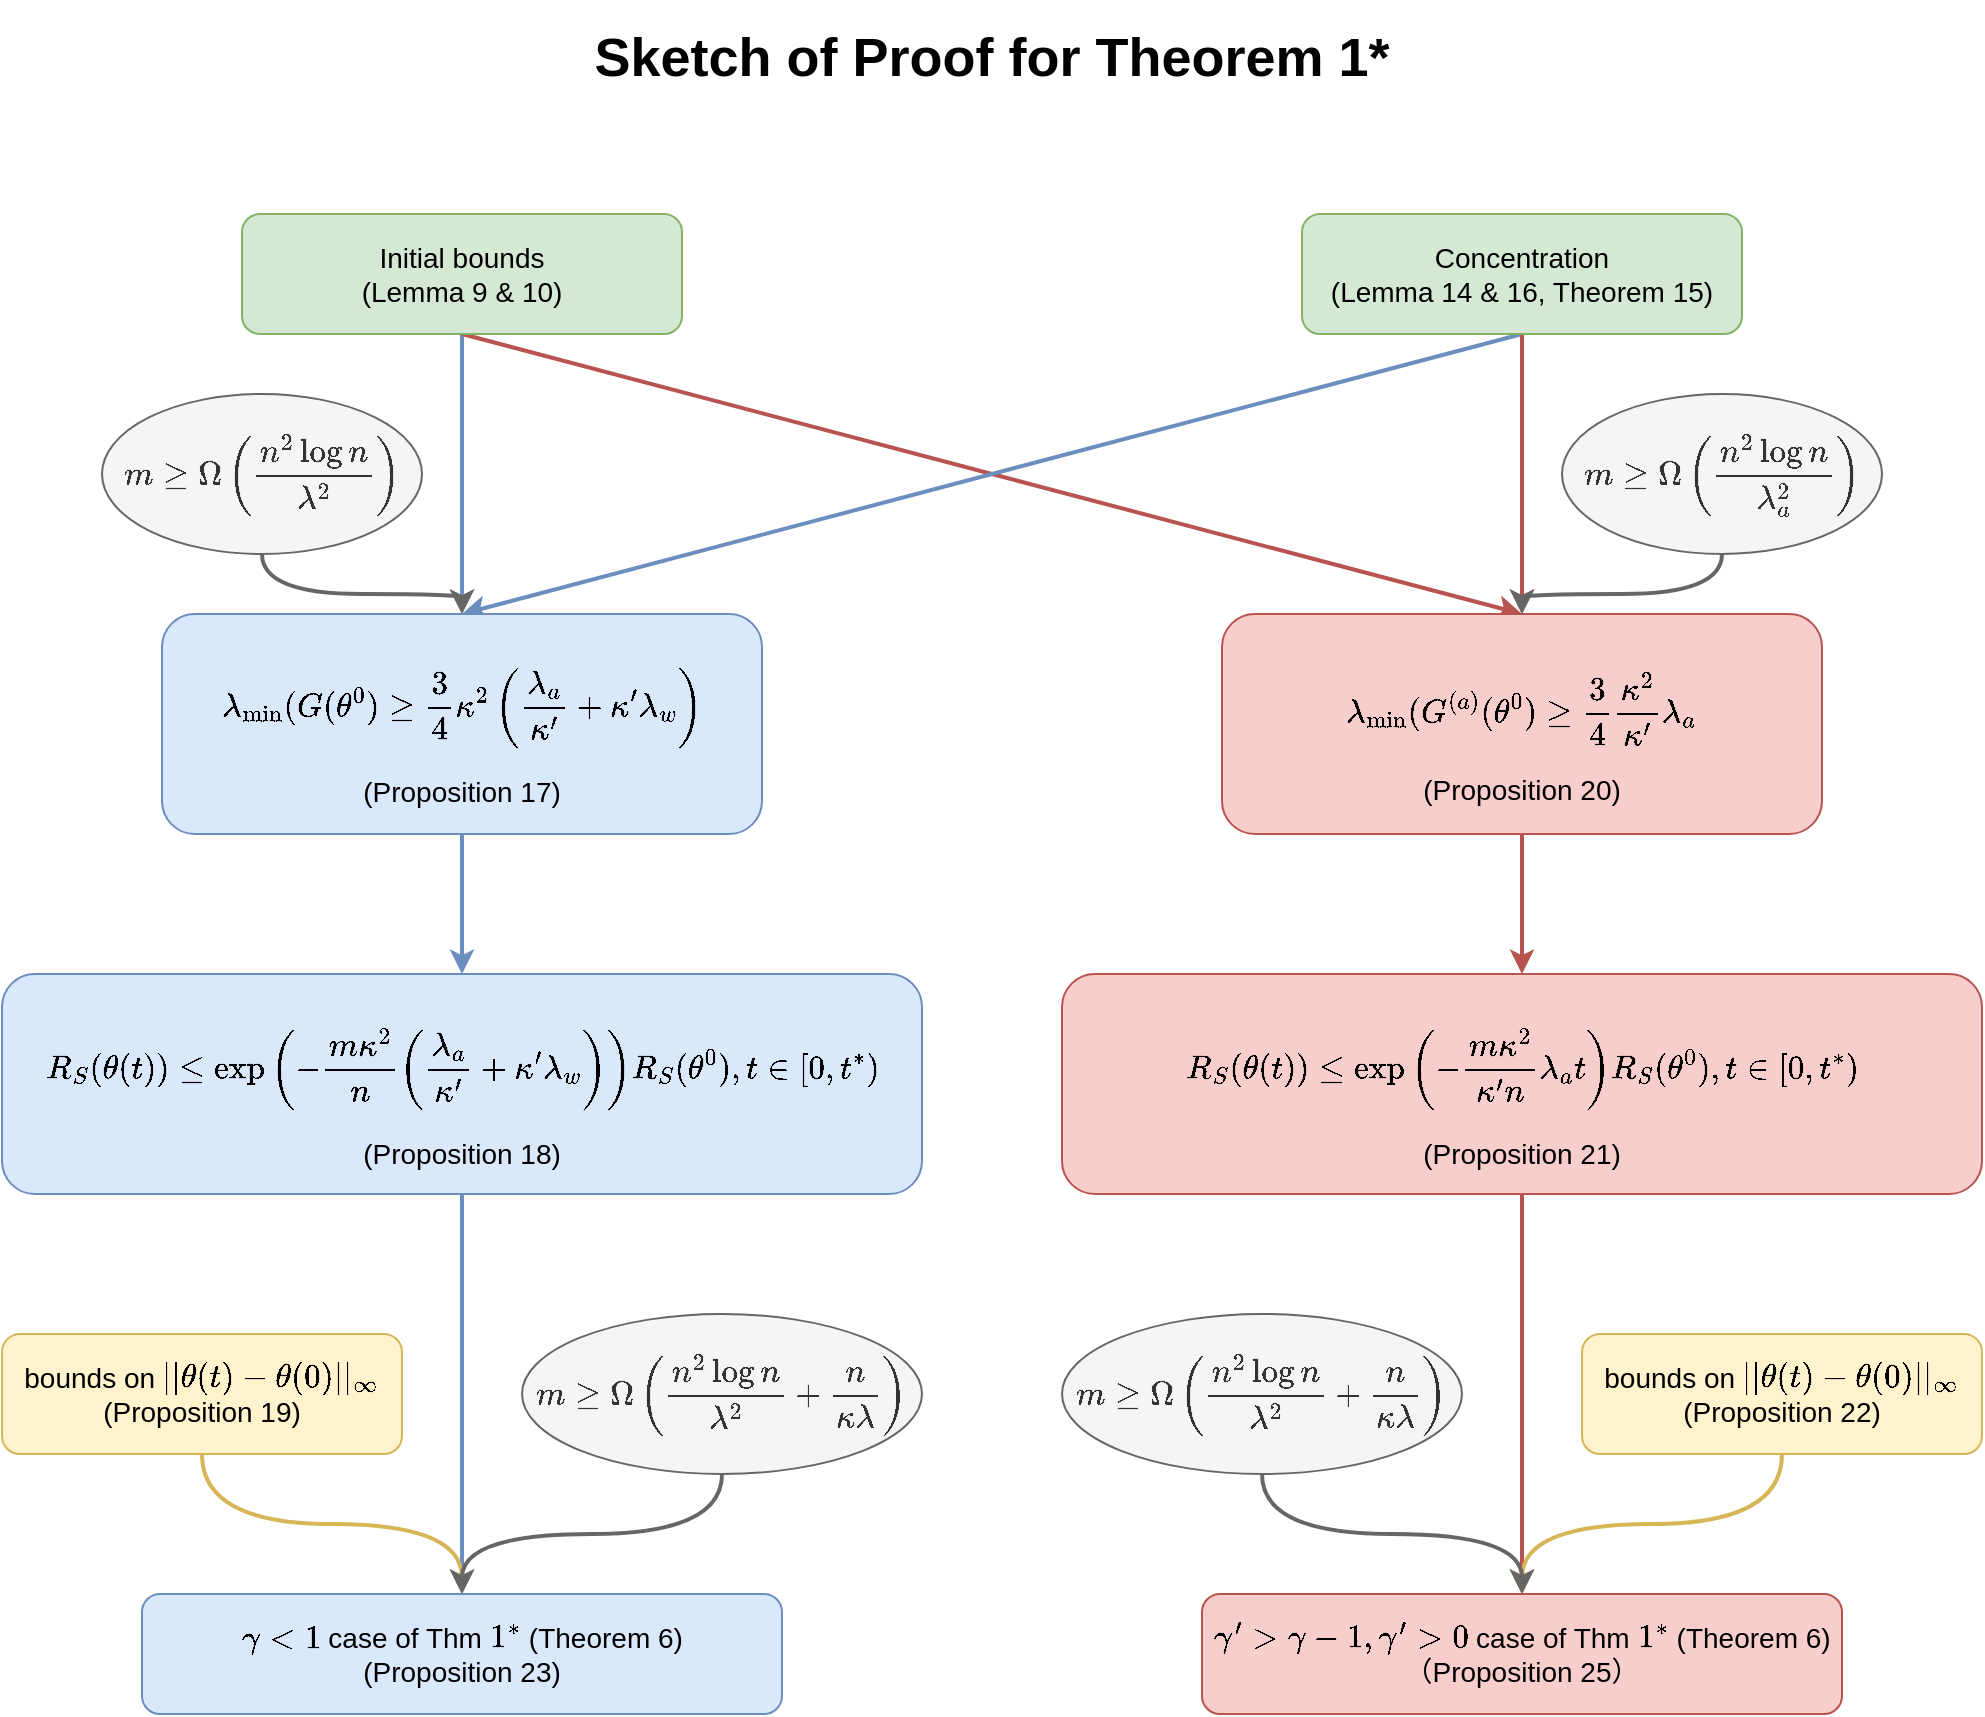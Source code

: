 <mxfile version="13.7.8" type="github" pages="2">
  <diagram id="C5RBs43oDa-KdzZeNtuy" name="Page-1">
    <mxGraphModel dx="1042" dy="699" grid="1" gridSize="10" guides="1" tooltips="1" connect="1" arrows="1" fold="1" page="1" pageScale="1" pageWidth="1169" pageHeight="1654" math="1" shadow="0">
      <root>
        <mxCell id="WIyWlLk6GJQsqaUBKTNV-0" />
        <mxCell id="WIyWlLk6GJQsqaUBKTNV-1" parent="WIyWlLk6GJQsqaUBKTNV-0" />
        <mxCell id="Ev1wTJMXK1I8TJt93S75-26" value="&lt;b&gt;&lt;font&gt;&lt;span style=&quot;font-size: 27px&quot;&gt;Sketch of Proof for&amp;nbsp;Theorem 1*&lt;/span&gt;&lt;/font&gt;&lt;/b&gt;" style="text;html=1;strokeColor=none;fillColor=none;align=center;verticalAlign=middle;whiteSpace=wrap;rounded=0;" parent="WIyWlLk6GJQsqaUBKTNV-1" vertex="1">
          <mxGeometry x="381" y="380" width="408" height="57" as="geometry" />
        </mxCell>
        <mxCell id="Ev1wTJMXK1I8TJt93S75-33" style="rounded=0;orthogonalLoop=1;jettySize=auto;html=1;exitX=0.5;exitY=1;exitDx=0;exitDy=0;entryX=0.5;entryY=0;entryDx=0;entryDy=0;strokeWidth=2;fillColor=#dae8fc;strokeColor=#6c8ebf;" parent="WIyWlLk6GJQsqaUBKTNV-1" source="Ev1wTJMXK1I8TJt93S75-27" target="Ev1wTJMXK1I8TJt93S75-30" edge="1">
          <mxGeometry relative="1" as="geometry" />
        </mxCell>
        <mxCell id="Ev1wTJMXK1I8TJt93S75-34" style="rounded=0;orthogonalLoop=1;jettySize=auto;html=1;exitX=0.5;exitY=1;exitDx=0;exitDy=0;entryX=0.5;entryY=0;entryDx=0;entryDy=0;strokeWidth=2;fillColor=#f8cecc;strokeColor=#b85450;" parent="WIyWlLk6GJQsqaUBKTNV-1" source="Ev1wTJMXK1I8TJt93S75-27" target="Ev1wTJMXK1I8TJt93S75-31" edge="1">
          <mxGeometry relative="1" as="geometry" />
        </mxCell>
        <mxCell id="Ev1wTJMXK1I8TJt93S75-27" value="&lt;font style=&quot;font-size: 14px&quot;&gt;Initial bounds&lt;br&gt;(Lemma 9 &amp;amp; 10)&lt;br&gt;&lt;/font&gt;" style="rounded=1;whiteSpace=wrap;html=1;fillColor=#d5e8d4;strokeColor=#82b366;" parent="WIyWlLk6GJQsqaUBKTNV-1" vertex="1">
          <mxGeometry x="210" y="487" width="220" height="60" as="geometry" />
        </mxCell>
        <mxCell id="Ev1wTJMXK1I8TJt93S75-35" style="edgeStyle=none;rounded=0;orthogonalLoop=1;jettySize=auto;html=1;exitX=0.5;exitY=1;exitDx=0;exitDy=0;entryX=0.5;entryY=0;entryDx=0;entryDy=0;strokeWidth=2;fillColor=#dae8fc;strokeColor=#6c8ebf;" parent="WIyWlLk6GJQsqaUBKTNV-1" source="Ev1wTJMXK1I8TJt93S75-28" target="Ev1wTJMXK1I8TJt93S75-30" edge="1">
          <mxGeometry relative="1" as="geometry" />
        </mxCell>
        <mxCell id="Ev1wTJMXK1I8TJt93S75-36" style="edgeStyle=none;rounded=0;orthogonalLoop=1;jettySize=auto;html=1;exitX=0.5;exitY=1;exitDx=0;exitDy=0;entryX=0.5;entryY=0;entryDx=0;entryDy=0;fillColor=#f8cecc;strokeColor=#b85450;strokeWidth=2;" parent="WIyWlLk6GJQsqaUBKTNV-1" source="Ev1wTJMXK1I8TJt93S75-28" target="Ev1wTJMXK1I8TJt93S75-31" edge="1">
          <mxGeometry relative="1" as="geometry" />
        </mxCell>
        <mxCell id="Ev1wTJMXK1I8TJt93S75-28" value="&lt;span style=&quot;font-size: 14px&quot;&gt;Concentration&lt;br&gt;(Lemma 14 &amp;amp; 16, Theorem 15)&lt;br&gt;&lt;/span&gt;" style="rounded=1;whiteSpace=wrap;html=1;fillColor=#d5e8d4;strokeColor=#82b366;" parent="WIyWlLk6GJQsqaUBKTNV-1" vertex="1">
          <mxGeometry x="740" y="487" width="220" height="60" as="geometry" />
        </mxCell>
        <mxCell id="Ev1wTJMXK1I8TJt93S75-43" style="edgeStyle=none;rounded=0;orthogonalLoop=1;jettySize=auto;html=1;exitX=0.5;exitY=1;exitDx=0;exitDy=0;entryX=0.5;entryY=0;entryDx=0;entryDy=0;strokeWidth=2;fillColor=#dae8fc;strokeColor=#6c8ebf;" parent="WIyWlLk6GJQsqaUBKTNV-1" source="Ev1wTJMXK1I8TJt93S75-30" target="Ev1wTJMXK1I8TJt93S75-37" edge="1">
          <mxGeometry relative="1" as="geometry" />
        </mxCell>
        <mxCell id="Ev1wTJMXK1I8TJt93S75-30" value="&lt;font style=&quot;font-size: 14px&quot;&gt;$$\lambda_{\text{min}}(G(\theta^0)\geq\frac{3}{4}\kappa^2\left(\frac{\lambda_a&lt;br&gt;}{\kappa&#39;}+\kappa&#39;\lambda_w\right)$$ (Proposition 17)&lt;br&gt;&lt;/font&gt;" style="rounded=1;whiteSpace=wrap;html=1;fillColor=#dae8fc;strokeColor=#6c8ebf;" parent="WIyWlLk6GJQsqaUBKTNV-1" vertex="1">
          <mxGeometry x="170" y="687" width="300" height="110" as="geometry" />
        </mxCell>
        <mxCell id="Ev1wTJMXK1I8TJt93S75-44" style="edgeStyle=none;rounded=0;orthogonalLoop=1;jettySize=auto;html=1;exitX=0.5;exitY=1;exitDx=0;exitDy=0;entryX=0.5;entryY=0;entryDx=0;entryDy=0;fillColor=#f8cecc;strokeColor=#b85450;strokeWidth=2;" parent="WIyWlLk6GJQsqaUBKTNV-1" source="Ev1wTJMXK1I8TJt93S75-31" target="Ev1wTJMXK1I8TJt93S75-38" edge="1">
          <mxGeometry relative="1" as="geometry" />
        </mxCell>
        <mxCell id="Ev1wTJMXK1I8TJt93S75-31" value="&lt;font style=&quot;font-size: 14px&quot;&gt;$$\lambda_{\text{min}}(G^{(a)}(\theta^0)\geq\frac{3}{4}\frac{\kappa^2}{\kappa&#39;}\lambda_a$$ (Proposition 20)&lt;br&gt;&lt;/font&gt;" style="rounded=1;whiteSpace=wrap;html=1;fillColor=#f8cecc;strokeColor=#b85450;" parent="WIyWlLk6GJQsqaUBKTNV-1" vertex="1">
          <mxGeometry x="700" y="687" width="300" height="110" as="geometry" />
        </mxCell>
        <mxCell id="Ev1wTJMXK1I8TJt93S75-45" style="edgeStyle=none;rounded=0;orthogonalLoop=1;jettySize=auto;html=1;exitX=0.5;exitY=1;exitDx=0;exitDy=0;strokeWidth=2;fillColor=#dae8fc;strokeColor=#6c8ebf;" parent="WIyWlLk6GJQsqaUBKTNV-1" source="Ev1wTJMXK1I8TJt93S75-37" target="Ev1wTJMXK1I8TJt93S75-41" edge="1">
          <mxGeometry relative="1" as="geometry" />
        </mxCell>
        <mxCell id="Ev1wTJMXK1I8TJt93S75-37" value="&lt;font style=&quot;font-size: 14px&quot;&gt;$$R_S(\theta(t))\leq\exp\left(-\frac{m\kappa^2}{n}\left(\frac{\lambda_a}{\kappa&#39;}+\kappa&#39;\lambda_w\right)\right)R_S(\theta^0), t\in[0,t^*)$$ (Proposition 18)&lt;br&gt;&lt;/font&gt;" style="rounded=1;whiteSpace=wrap;html=1;fillColor=#dae8fc;strokeColor=#6c8ebf;" parent="WIyWlLk6GJQsqaUBKTNV-1" vertex="1">
          <mxGeometry x="90" y="867" width="460" height="110" as="geometry" />
        </mxCell>
        <mxCell id="Ev1wTJMXK1I8TJt93S75-46" style="edgeStyle=none;rounded=0;orthogonalLoop=1;jettySize=auto;html=1;exitX=0.5;exitY=1;exitDx=0;exitDy=0;entryX=0.5;entryY=0;entryDx=0;entryDy=0;strokeWidth=2;fillColor=#f8cecc;strokeColor=#b85450;" parent="WIyWlLk6GJQsqaUBKTNV-1" source="Ev1wTJMXK1I8TJt93S75-38" target="Ev1wTJMXK1I8TJt93S75-42" edge="1">
          <mxGeometry relative="1" as="geometry" />
        </mxCell>
        <mxCell id="Ev1wTJMXK1I8TJt93S75-38" value="&lt;font style=&quot;font-size: 14px&quot;&gt;$$R_S(\theta(t))\leq\exp\left(-\frac{m\kappa^2}{\kappa&#39;n}\lambda_a t\right)R_S(\theta^0), t\in[0,t^*)$$ (Proposition 21)&lt;br&gt;&lt;/font&gt;" style="rounded=1;whiteSpace=wrap;html=1;fillColor=#f8cecc;strokeColor=#b85450;" parent="WIyWlLk6GJQsqaUBKTNV-1" vertex="1">
          <mxGeometry x="620" y="867" width="460" height="110" as="geometry" />
        </mxCell>
        <mxCell id="sjNzuwPjjV0Ks_rc3ZS_-5" style="rounded=0;orthogonalLoop=1;jettySize=auto;html=1;exitX=0.5;exitY=1;exitDx=0;exitDy=0;entryX=0.5;entryY=0;entryDx=0;entryDy=0;strokeWidth=2;fillColor=#fff2cc;strokeColor=#d6b656;edgeStyle=orthogonalEdgeStyle;curved=1;" parent="WIyWlLk6GJQsqaUBKTNV-1" source="Ev1wTJMXK1I8TJt93S75-39" target="Ev1wTJMXK1I8TJt93S75-41" edge="1">
          <mxGeometry relative="1" as="geometry" />
        </mxCell>
        <mxCell id="Ev1wTJMXK1I8TJt93S75-39" value="&lt;font style=&quot;font-size: 14px&quot;&gt;bounds on \(||\theta(t)-\theta(0)||_{\infty}\) (Proposition 19)&lt;br&gt;&lt;/font&gt;" style="rounded=1;whiteSpace=wrap;html=1;fillColor=#fff2cc;strokeColor=#d6b656;" parent="WIyWlLk6GJQsqaUBKTNV-1" vertex="1">
          <mxGeometry x="90" y="1047" width="200" height="60" as="geometry" />
        </mxCell>
        <mxCell id="sjNzuwPjjV0Ks_rc3ZS_-6" style="edgeStyle=orthogonalEdgeStyle;rounded=0;orthogonalLoop=1;jettySize=auto;html=1;exitX=0.5;exitY=1;exitDx=0;exitDy=0;entryX=0.5;entryY=0;entryDx=0;entryDy=0;fillColor=#fff2cc;strokeColor=#d6b656;strokeWidth=2;curved=1;" parent="WIyWlLk6GJQsqaUBKTNV-1" source="Ev1wTJMXK1I8TJt93S75-40" target="Ev1wTJMXK1I8TJt93S75-42" edge="1">
          <mxGeometry relative="1" as="geometry" />
        </mxCell>
        <mxCell id="Ev1wTJMXK1I8TJt93S75-40" value="&lt;font style=&quot;font-size: 14px&quot;&gt;bounds on \(||\theta(t)-\theta(0)||_{\infty}\) (Proposition 22)&lt;br&gt;&lt;/font&gt;" style="rounded=1;whiteSpace=wrap;html=1;fillColor=#fff2cc;strokeColor=#d6b656;" parent="WIyWlLk6GJQsqaUBKTNV-1" vertex="1">
          <mxGeometry x="880" y="1047" width="200" height="60" as="geometry" />
        </mxCell>
        <mxCell id="Ev1wTJMXK1I8TJt93S75-41" value="&lt;font style=&quot;font-size: 14px&quot;&gt;\(\gamma&amp;lt;1\) case of Thm \(1^*\) (Theorem 6)&lt;br&gt;(Proposition 23)&lt;br&gt;&lt;/font&gt;" style="rounded=1;whiteSpace=wrap;html=1;fillColor=#dae8fc;strokeColor=#6c8ebf;" parent="WIyWlLk6GJQsqaUBKTNV-1" vertex="1">
          <mxGeometry x="160" y="1177" width="320" height="60" as="geometry" />
        </mxCell>
        <mxCell id="Ev1wTJMXK1I8TJt93S75-42" value="&lt;font style=&quot;font-size: 14px&quot;&gt;\(\gamma&#39;&amp;gt;\gamma-1,\gamma&#39;&amp;gt;0\) case of Thm \(1^*\) (Theorem 6)&lt;br&gt;（Proposition 25）&lt;br&gt;&lt;/font&gt;" style="rounded=1;whiteSpace=wrap;html=1;fillColor=#f8cecc;strokeColor=#b85450;" parent="WIyWlLk6GJQsqaUBKTNV-1" vertex="1">
          <mxGeometry x="690" y="1177" width="320" height="60" as="geometry" />
        </mxCell>
        <mxCell id="sjNzuwPjjV0Ks_rc3ZS_-9" style="edgeStyle=orthogonalEdgeStyle;rounded=0;orthogonalLoop=1;jettySize=auto;html=1;exitX=0.5;exitY=1;exitDx=0;exitDy=0;entryX=0.5;entryY=0;entryDx=0;entryDy=0;strokeWidth=2;fillColor=#f5f5f5;strokeColor=#666666;curved=1;" parent="WIyWlLk6GJQsqaUBKTNV-1" source="sjNzuwPjjV0Ks_rc3ZS_-0" target="Ev1wTJMXK1I8TJt93S75-30" edge="1">
          <mxGeometry relative="1" as="geometry" />
        </mxCell>
        <mxCell id="sjNzuwPjjV0Ks_rc3ZS_-0" value="&lt;font style=&quot;font-size: 14px&quot;&gt;$$m\geq \Omega\left(\frac{n^2\log n}{\lambda^2}\right)$$&lt;/font&gt;" style="ellipse;whiteSpace=wrap;html=1;fillColor=#f5f5f5;strokeColor=#666666;fontColor=#333333;" parent="WIyWlLk6GJQsqaUBKTNV-1" vertex="1">
          <mxGeometry x="140" y="577" width="160" height="80" as="geometry" />
        </mxCell>
        <mxCell id="sjNzuwPjjV0Ks_rc3ZS_-10" style="edgeStyle=orthogonalEdgeStyle;curved=1;rounded=0;orthogonalLoop=1;jettySize=auto;html=1;exitX=0.5;exitY=1;exitDx=0;exitDy=0;entryX=0.5;entryY=0;entryDx=0;entryDy=0;strokeWidth=2;fillColor=#f5f5f5;strokeColor=#666666;" parent="WIyWlLk6GJQsqaUBKTNV-1" source="sjNzuwPjjV0Ks_rc3ZS_-1" target="Ev1wTJMXK1I8TJt93S75-31" edge="1">
          <mxGeometry relative="1" as="geometry" />
        </mxCell>
        <mxCell id="sjNzuwPjjV0Ks_rc3ZS_-1" value="&lt;font style=&quot;font-size: 14px&quot;&gt;$$m\geq \Omega\left(\frac{n^2\log n}{\lambda_a^2}\right)$$&lt;/font&gt;" style="ellipse;whiteSpace=wrap;html=1;fillColor=#f5f5f5;strokeColor=#666666;fontColor=#333333;" parent="WIyWlLk6GJQsqaUBKTNV-1" vertex="1">
          <mxGeometry x="870" y="577" width="160" height="80" as="geometry" />
        </mxCell>
        <mxCell id="sjNzuwPjjV0Ks_rc3ZS_-8" style="edgeStyle=orthogonalEdgeStyle;rounded=0;orthogonalLoop=1;jettySize=auto;html=1;exitX=0.5;exitY=1;exitDx=0;exitDy=0;entryX=0.5;entryY=0;entryDx=0;entryDy=0;strokeWidth=2;curved=1;fillColor=#f5f5f5;strokeColor=#666666;" parent="WIyWlLk6GJQsqaUBKTNV-1" source="sjNzuwPjjV0Ks_rc3ZS_-2" target="Ev1wTJMXK1I8TJt93S75-41" edge="1">
          <mxGeometry relative="1" as="geometry" />
        </mxCell>
        <mxCell id="sjNzuwPjjV0Ks_rc3ZS_-2" value="&lt;font style=&quot;font-size: 14px&quot;&gt;$$m\geq \Omega\left(\frac{n^2\log n}{\lambda^2}+\frac{n}{\kappa\lambda}\right)$$&lt;/font&gt;" style="ellipse;whiteSpace=wrap;html=1;fillColor=#f5f5f5;strokeColor=#666666;fontColor=#333333;" parent="WIyWlLk6GJQsqaUBKTNV-1" vertex="1">
          <mxGeometry x="350" y="1037" width="200" height="80" as="geometry" />
        </mxCell>
        <mxCell id="sjNzuwPjjV0Ks_rc3ZS_-11" style="edgeStyle=orthogonalEdgeStyle;curved=1;rounded=0;orthogonalLoop=1;jettySize=auto;html=1;exitX=0.5;exitY=1;exitDx=0;exitDy=0;entryX=0.5;entryY=0;entryDx=0;entryDy=0;strokeWidth=2;fillColor=#f5f5f5;strokeColor=#666666;" parent="WIyWlLk6GJQsqaUBKTNV-1" source="sjNzuwPjjV0Ks_rc3ZS_-4" target="Ev1wTJMXK1I8TJt93S75-42" edge="1">
          <mxGeometry relative="1" as="geometry" />
        </mxCell>
        <mxCell id="sjNzuwPjjV0Ks_rc3ZS_-4" value="&lt;font style=&quot;font-size: 14px&quot;&gt;$$m\geq \Omega\left(\frac{n^2\log n}{\lambda^2}+\frac{n}{\kappa\lambda}\right)$$&lt;/font&gt;" style="ellipse;whiteSpace=wrap;html=1;fillColor=#f5f5f5;strokeColor=#666666;fontColor=#333333;" parent="WIyWlLk6GJQsqaUBKTNV-1" vertex="1">
          <mxGeometry x="620" y="1037" width="200" height="80" as="geometry" />
        </mxCell>
      </root>
    </mxGraphModel>
  </diagram>
  <diagram id="3tI0Nz8krrBW1EzT80GF" name="Page-2">
    <mxGraphModel dx="1042" dy="699" grid="1" gridSize="10" guides="1" tooltips="1" connect="1" arrows="1" fold="1" page="1" pageScale="1" pageWidth="850" pageHeight="1100" math="1" shadow="0">
      <root>
        <mxCell id="nkIKpvpyr3Hjskyua7sh-0" />
        <mxCell id="nkIKpvpyr3Hjskyua7sh-1" parent="nkIKpvpyr3Hjskyua7sh-0" />
        <mxCell id="-6uuCYfzElC6lJg0_LDN-2" style="rounded=0;orthogonalLoop=1;jettySize=auto;html=1;exitX=0.5;exitY=1;exitDx=0;exitDy=0;entryX=0.5;entryY=0;entryDx=0;entryDy=0;strokeWidth=2;fillColor=#f5f5f5;strokeColor=#666666;" parent="nkIKpvpyr3Hjskyua7sh-1" source="-6uuCYfzElC6lJg0_LDN-0" target="-6uuCYfzElC6lJg0_LDN-1" edge="1">
          <mxGeometry relative="1" as="geometry" />
        </mxCell>
        <mxCell id="-6uuCYfzElC6lJg0_LDN-0" value="&lt;font style=&quot;font-size: 14px&quot;&gt;$$|a_k(t)|\leq\frac{1}{\kappa&#39;}||w_k(t)||_2+|a_k^0|$$&amp;nbsp;&lt;br&gt;(Proposition 27)&lt;br&gt;&lt;/font&gt;" style="rounded=1;whiteSpace=wrap;html=1;fillColor=#e1d5e7;strokeColor=#9673a6;" parent="nkIKpvpyr3Hjskyua7sh-1" vertex="1">
          <mxGeometry x="174" y="335" width="375" height="120" as="geometry" />
        </mxCell>
        <mxCell id="-6uuCYfzElC6lJg0_LDN-1" value="&lt;font style=&quot;font-size: 14px&quot;&gt;Theorem 2* (Theorem 8)&lt;br&gt;&lt;/font&gt;" style="rounded=1;whiteSpace=wrap;html=1;fillColor=#e1d5e7;strokeColor=#9673a6;" parent="nkIKpvpyr3Hjskyua7sh-1" vertex="1">
          <mxGeometry x="213" y="665" width="293" height="100" as="geometry" />
        </mxCell>
        <mxCell id="-6uuCYfzElC6lJg0_LDN-4" style="edgeStyle=orthogonalEdgeStyle;curved=1;rounded=0;orthogonalLoop=1;jettySize=auto;html=1;exitX=0.5;exitY=1;exitDx=0;exitDy=0;entryX=0.5;entryY=0;entryDx=0;entryDy=0;strokeWidth=2;fillColor=#f5f5f5;strokeColor=#666666;" parent="nkIKpvpyr3Hjskyua7sh-1" source="-6uuCYfzElC6lJg0_LDN-3" target="-6uuCYfzElC6lJg0_LDN-1" edge="1">
          <mxGeometry relative="1" as="geometry" />
        </mxCell>
        <mxCell id="-6uuCYfzElC6lJg0_LDN-3" value="&lt;font style=&quot;font-size: 14px&quot;&gt;\(\gamma&amp;gt;1\) and \(\gamma&#39;&amp;lt;\gamma-1\)&lt;br&gt;&lt;/font&gt;" style="rounded=1;whiteSpace=wrap;html=1;fillColor=#f5f5f5;strokeColor=#666666;fontColor=#333333;" parent="nkIKpvpyr3Hjskyua7sh-1" vertex="1">
          <mxGeometry x="454" y="535" width="223" height="60" as="geometry" />
        </mxCell>
        <mxCell id="m7A8xeGgAJGLBVCr8Rph-0" value="&lt;b&gt;&lt;font&gt;&lt;span style=&quot;font-size: 27px&quot;&gt;Schematic Diagram for Proof of Theorem 2*&lt;/span&gt;&lt;/font&gt;&lt;/b&gt;" style="text;html=1;strokeColor=none;fillColor=none;align=center;verticalAlign=middle;whiteSpace=wrap;rounded=0;" vertex="1" parent="nkIKpvpyr3Hjskyua7sh-1">
          <mxGeometry x="221" y="230" width="408" height="57" as="geometry" />
        </mxCell>
      </root>
    </mxGraphModel>
  </diagram>
</mxfile>
